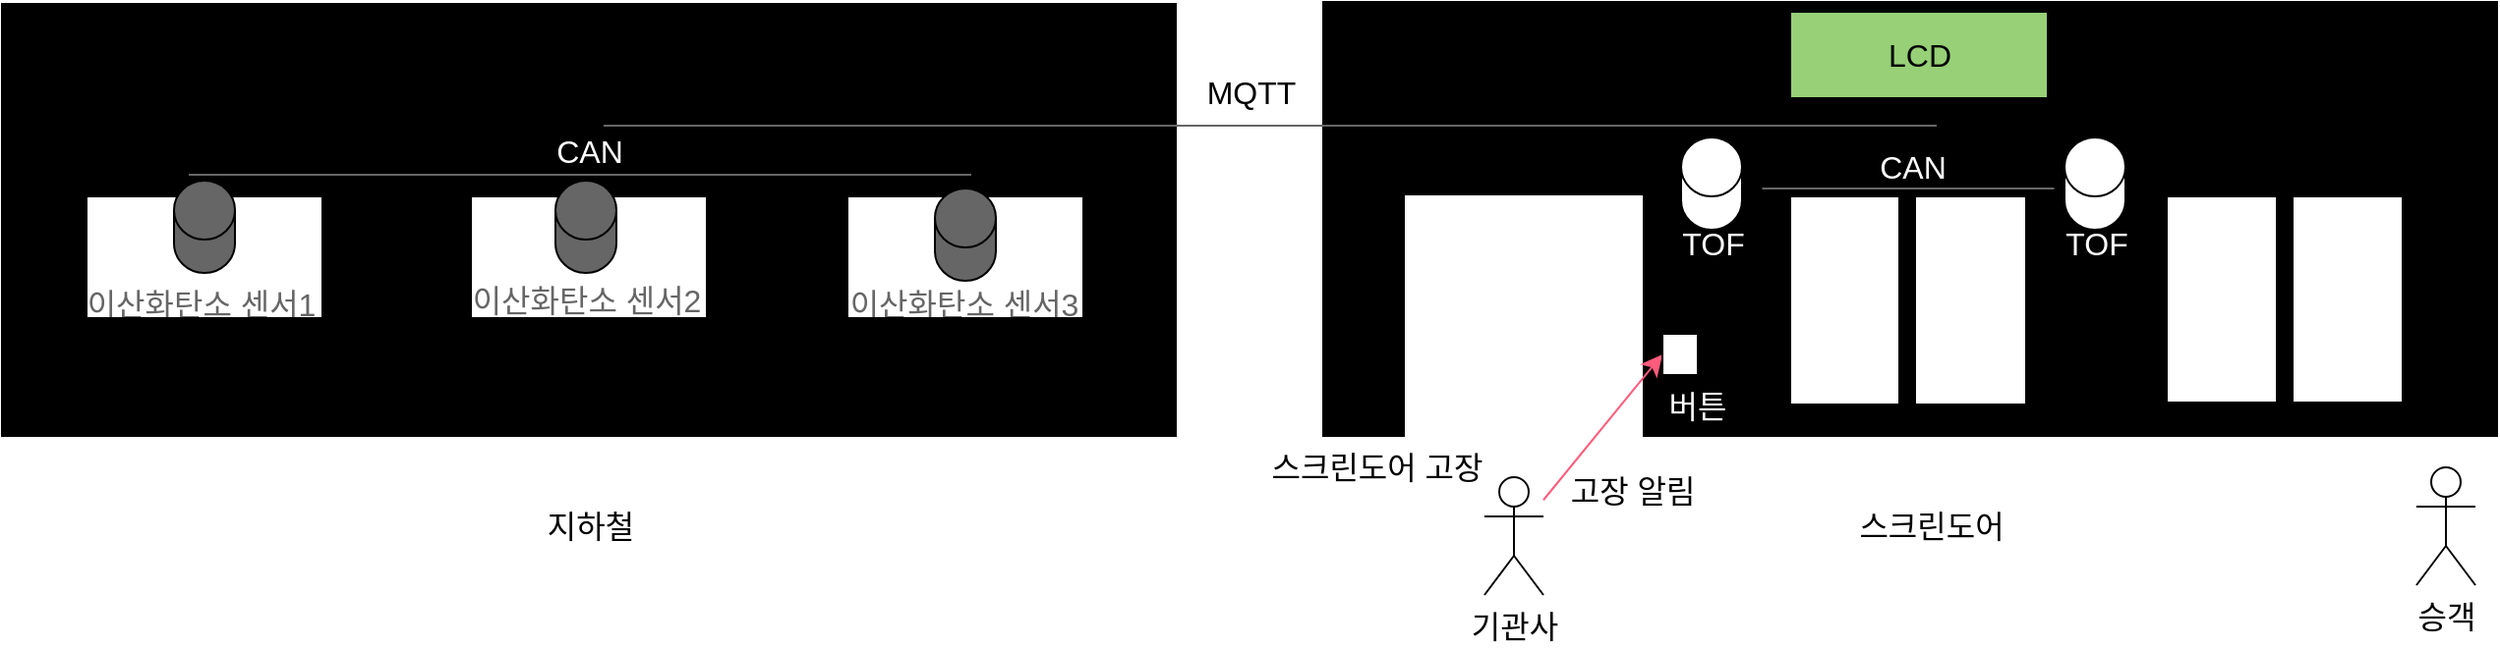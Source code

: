 <mxfile version="22.1.5" type="github">
  <diagram name="페이지-1" id="K-AlbiNvDhdfrvrRrDHl">
    <mxGraphModel dx="2226" dy="443" grid="0" gridSize="10" guides="1" tooltips="1" connect="1" arrows="1" fold="1" page="0" pageScale="1" pageWidth="827" pageHeight="1169" math="0" shadow="0">
      <root>
        <mxCell id="0" />
        <mxCell id="1" parent="0" />
        <mxCell id="7CfgPuuCXe2S4xMgSCTg-1" value="" style="whiteSpace=wrap;html=1;fontSize=16;fillColor=#000000;" vertex="1" parent="1">
          <mxGeometry x="169" y="711" width="597" height="221" as="geometry" />
        </mxCell>
        <mxCell id="7CfgPuuCXe2S4xMgSCTg-5" value="" style="rounded=0;whiteSpace=wrap;html=1;fontSize=16;strokeColor=#FFFFFF;" vertex="1" parent="1">
          <mxGeometry x="211" y="810" width="120" height="122" as="geometry" />
        </mxCell>
        <mxCell id="7CfgPuuCXe2S4xMgSCTg-46" value="" style="edgeStyle=none;curved=1;rounded=0;orthogonalLoop=1;jettySize=auto;html=1;fontSize=12;startSize=8;endSize=8;entryX=0;entryY=0.5;entryDx=0;entryDy=0;strokeColor=#FF5C7C;" edge="1" parent="1" source="7CfgPuuCXe2S4xMgSCTg-2" target="7CfgPuuCXe2S4xMgSCTg-44">
          <mxGeometry relative="1" as="geometry" />
        </mxCell>
        <mxCell id="7CfgPuuCXe2S4xMgSCTg-2" value="기관사" style="shape=umlActor;verticalLabelPosition=bottom;verticalAlign=top;html=1;outlineConnect=0;fontSize=16;" vertex="1" parent="1">
          <mxGeometry x="251" y="953" width="30" height="60" as="geometry" />
        </mxCell>
        <mxCell id="7CfgPuuCXe2S4xMgSCTg-3" value="승객" style="shape=umlActor;verticalLabelPosition=bottom;verticalAlign=top;html=1;outlineConnect=0;fontSize=16;" vertex="1" parent="1">
          <mxGeometry x="725" y="948" width="30" height="60" as="geometry" />
        </mxCell>
        <mxCell id="7CfgPuuCXe2S4xMgSCTg-6" value="" style="rounded=0;whiteSpace=wrap;html=1;fontSize=16;" vertex="1" parent="1">
          <mxGeometry x="406.5" y="810" width="120" height="122" as="geometry" />
        </mxCell>
        <mxCell id="7CfgPuuCXe2S4xMgSCTg-7" value="" style="rounded=0;whiteSpace=wrap;html=1;fontSize=16;" vertex="1" parent="1">
          <mxGeometry x="598" y="810" width="120" height="122" as="geometry" />
        </mxCell>
        <mxCell id="7CfgPuuCXe2S4xMgSCTg-8" value="" style="shape=cylinder3;whiteSpace=wrap;html=1;boundedLbl=1;backgroundOutline=1;size=15;fontSize=16;" vertex="1" parent="1">
          <mxGeometry x="351" y="780" width="31" height="47" as="geometry" />
        </mxCell>
        <mxCell id="7CfgPuuCXe2S4xMgSCTg-9" value="" style="shape=cylinder3;whiteSpace=wrap;html=1;boundedLbl=1;backgroundOutline=1;size=15;fontSize=16;" vertex="1" parent="1">
          <mxGeometry x="546" y="780" width="31" height="47" as="geometry" />
        </mxCell>
        <mxCell id="7CfgPuuCXe2S4xMgSCTg-10" value="" style="endArrow=none;html=1;rounded=0;fontSize=12;startSize=8;endSize=8;curved=1;strokeColor=#666666;" edge="1" parent="1">
          <mxGeometry width="50" height="50" relative="1" as="geometry">
            <mxPoint x="392.25" y="806" as="sourcePoint" />
            <mxPoint x="540.75" y="806" as="targetPoint" />
          </mxGeometry>
        </mxCell>
        <mxCell id="7CfgPuuCXe2S4xMgSCTg-11" value="&lt;font color=&quot;#ffffff&quot;&gt;CAN&lt;/font&gt;" style="text;html=1;strokeColor=none;fillColor=none;align=center;verticalAlign=middle;whiteSpace=wrap;rounded=0;fontSize=16;" vertex="1" parent="1">
          <mxGeometry x="439" y="780" width="60" height="30" as="geometry" />
        </mxCell>
        <mxCell id="7CfgPuuCXe2S4xMgSCTg-12" value="" style="whiteSpace=wrap;html=1;fontSize=16;fillColor=#000000;" vertex="1" parent="1">
          <mxGeometry x="-503" y="712" width="597" height="220" as="geometry" />
        </mxCell>
        <mxCell id="7CfgPuuCXe2S4xMgSCTg-13" value="" style="rounded=0;whiteSpace=wrap;html=1;fontSize=16;" vertex="1" parent="1">
          <mxGeometry x="-460" y="810" width="120" height="122" as="geometry" />
        </mxCell>
        <mxCell id="7CfgPuuCXe2S4xMgSCTg-14" value="" style="rounded=0;whiteSpace=wrap;html=1;fontSize=16;" vertex="1" parent="1">
          <mxGeometry x="-264.5" y="810" width="120" height="122" as="geometry" />
        </mxCell>
        <mxCell id="7CfgPuuCXe2S4xMgSCTg-15" value="" style="rounded=0;whiteSpace=wrap;html=1;fontSize=16;" vertex="1" parent="1">
          <mxGeometry x="-73" y="810" width="120" height="122" as="geometry" />
        </mxCell>
        <mxCell id="7CfgPuuCXe2S4xMgSCTg-16" value="" style="shape=cylinder3;whiteSpace=wrap;html=1;boundedLbl=1;backgroundOutline=1;size=15;fontSize=16;fillColor=#666666;" vertex="1" parent="1">
          <mxGeometry x="-415.5" y="802" width="31" height="47" as="geometry" />
        </mxCell>
        <mxCell id="7CfgPuuCXe2S4xMgSCTg-17" value="" style="shape=cylinder3;whiteSpace=wrap;html=1;boundedLbl=1;backgroundOutline=1;size=15;fontSize=16;fillColor=#666666;" vertex="1" parent="1">
          <mxGeometry x="-221.5" y="802" width="31" height="47" as="geometry" />
        </mxCell>
        <mxCell id="7CfgPuuCXe2S4xMgSCTg-18" value="" style="endArrow=none;html=1;rounded=0;fontSize=12;startSize=8;endSize=8;curved=1;strokeColor=#666666;" edge="1" parent="1">
          <mxGeometry width="50" height="50" relative="1" as="geometry">
            <mxPoint x="-408" y="799" as="sourcePoint" />
            <mxPoint x="-10" y="799" as="targetPoint" />
          </mxGeometry>
        </mxCell>
        <mxCell id="7CfgPuuCXe2S4xMgSCTg-19" value="&lt;font color=&quot;#ffffff&quot;&gt;CAN&lt;/font&gt;" style="text;html=1;strokeColor=none;fillColor=none;align=center;verticalAlign=middle;whiteSpace=wrap;rounded=0;fontSize=16;" vertex="1" parent="1">
          <mxGeometry x="-234.5" y="772" width="60" height="30" as="geometry" />
        </mxCell>
        <mxCell id="7CfgPuuCXe2S4xMgSCTg-21" value="" style="shape=cylinder3;whiteSpace=wrap;html=1;boundedLbl=1;backgroundOutline=1;size=15;fontSize=16;fillColor=#666666;" vertex="1" parent="1">
          <mxGeometry x="-28.5" y="806" width="31" height="47" as="geometry" />
        </mxCell>
        <mxCell id="7CfgPuuCXe2S4xMgSCTg-23" value="&lt;font color=&quot;#666666&quot;&gt;이산화탄소 센서1&lt;/font&gt;" style="text;html=1;align=center;verticalAlign=middle;resizable=0;points=[];autosize=1;strokeColor=none;fillColor=none;fontSize=16;" vertex="1" parent="1">
          <mxGeometry x="-474" y="849" width="143" height="31" as="geometry" />
        </mxCell>
        <mxCell id="7CfgPuuCXe2S4xMgSCTg-24" value="&lt;font color=&quot;#666666&quot;&gt;이산화탄소 센서2&lt;/font&gt;" style="text;html=1;align=center;verticalAlign=middle;resizable=0;points=[];autosize=1;strokeColor=none;fillColor=none;fontSize=16;" vertex="1" parent="1">
          <mxGeometry x="-277.5" y="847" width="143" height="31" as="geometry" />
        </mxCell>
        <mxCell id="7CfgPuuCXe2S4xMgSCTg-25" value="&lt;font color=&quot;#666666&quot;&gt;이산화탄소 센서3&lt;/font&gt;" style="text;html=1;align=center;verticalAlign=middle;resizable=0;points=[];autosize=1;strokeColor=none;fillColor=none;fontSize=16;" vertex="1" parent="1">
          <mxGeometry x="-86" y="849" width="143" height="31" as="geometry" />
        </mxCell>
        <mxCell id="7CfgPuuCXe2S4xMgSCTg-26" value="&lt;font color=&quot;#ffffff&quot;&gt;TOF&lt;/font&gt;" style="text;html=1;align=center;verticalAlign=middle;resizable=0;points=[];autosize=1;strokeColor=none;fillColor=none;fontSize=16;" vertex="1" parent="1">
          <mxGeometry x="341.5" y="818" width="50" height="31" as="geometry" />
        </mxCell>
        <mxCell id="7CfgPuuCXe2S4xMgSCTg-27" value="&lt;font color=&quot;#ffffff&quot;&gt;TOF&lt;/font&gt;" style="text;html=1;align=center;verticalAlign=middle;resizable=0;points=[];autosize=1;strokeColor=none;fillColor=none;fontSize=16;" vertex="1" parent="1">
          <mxGeometry x="536.5" y="818" width="50" height="31" as="geometry" />
        </mxCell>
        <mxCell id="7CfgPuuCXe2S4xMgSCTg-28" value="지하철" style="text;html=1;align=center;verticalAlign=middle;resizable=0;points=[];autosize=1;strokeColor=none;fillColor=none;fontSize=16;" vertex="1" parent="1">
          <mxGeometry x="-237.5" y="962.5" width="66" height="31" as="geometry" />
        </mxCell>
        <mxCell id="7CfgPuuCXe2S4xMgSCTg-29" value="스크린도어" style="text;html=1;align=center;verticalAlign=middle;resizable=0;points=[];autosize=1;strokeColor=none;fillColor=none;fontSize=16;" vertex="1" parent="1">
          <mxGeometry x="428.5" y="962.5" width="98" height="31" as="geometry" />
        </mxCell>
        <mxCell id="7CfgPuuCXe2S4xMgSCTg-31" value="" style="endArrow=none;html=1;rounded=0;fontSize=12;startSize=8;endSize=8;curved=1;strokeColor=#666666;" edge="1" parent="1">
          <mxGeometry width="50" height="50" relative="1" as="geometry">
            <mxPoint x="-197" y="774" as="sourcePoint" />
            <mxPoint x="481" y="774" as="targetPoint" />
          </mxGeometry>
        </mxCell>
        <mxCell id="7CfgPuuCXe2S4xMgSCTg-32" value="MQTT" style="text;html=1;align=center;verticalAlign=middle;resizable=0;points=[];autosize=1;strokeColor=none;fillColor=none;fontSize=16;" vertex="1" parent="1">
          <mxGeometry x="100" y="741" width="63" height="31" as="geometry" />
        </mxCell>
        <mxCell id="7CfgPuuCXe2S4xMgSCTg-33" value="LCD" style="whiteSpace=wrap;html=1;fontSize=16;fillColor=#97D077;" vertex="1" parent="1">
          <mxGeometry x="406.5" y="716" width="131" height="44" as="geometry" />
        </mxCell>
        <mxCell id="7CfgPuuCXe2S4xMgSCTg-35" value="" style="rounded=0;whiteSpace=wrap;html=1;fontSize=16;fillColor=#000000;" vertex="1" parent="1">
          <mxGeometry x="-73" y="872" width="120" height="60" as="geometry" />
        </mxCell>
        <mxCell id="7CfgPuuCXe2S4xMgSCTg-36" value="" style="rounded=0;whiteSpace=wrap;html=1;fontSize=16;fillColor=#000000;" vertex="1" parent="1">
          <mxGeometry x="-264.5" y="872" width="120" height="60" as="geometry" />
        </mxCell>
        <mxCell id="7CfgPuuCXe2S4xMgSCTg-37" value="" style="rounded=0;whiteSpace=wrap;html=1;fontSize=16;fillColor=#000000;" vertex="1" parent="1">
          <mxGeometry x="-460" y="872" width="120" height="60" as="geometry" />
        </mxCell>
        <mxCell id="7CfgPuuCXe2S4xMgSCTg-39" value="" style="rounded=0;whiteSpace=wrap;html=1;fontSize=16;fillColor=#000000;" vertex="1" parent="1">
          <mxGeometry x="406" y="916" width="120" height="16" as="geometry" />
        </mxCell>
        <mxCell id="7CfgPuuCXe2S4xMgSCTg-40" value="" style="rounded=0;whiteSpace=wrap;html=1;fontSize=16;fillColor=#000000;" vertex="1" parent="1">
          <mxGeometry x="598" y="915" width="120" height="17" as="geometry" />
        </mxCell>
        <mxCell id="7CfgPuuCXe2S4xMgSCTg-41" value="" style="rounded=0;whiteSpace=wrap;html=1;fontSize=16;fillColor=#000000;" vertex="1" parent="1">
          <mxGeometry x="462" y="811" width="8" height="121" as="geometry" />
        </mxCell>
        <mxCell id="7CfgPuuCXe2S4xMgSCTg-42" value="" style="rounded=0;whiteSpace=wrap;html=1;fontSize=16;fillColor=#000000;" vertex="1" parent="1">
          <mxGeometry x="654" y="810" width="8" height="121" as="geometry" />
        </mxCell>
        <mxCell id="7CfgPuuCXe2S4xMgSCTg-43" value="스크린도어 고장" style="text;html=1;align=center;verticalAlign=middle;resizable=0;points=[];autosize=1;strokeColor=none;fillColor=none;fontSize=16;" vertex="1" parent="1">
          <mxGeometry x="129" y="932" width="134" height="31" as="geometry" />
        </mxCell>
        <mxCell id="7CfgPuuCXe2S4xMgSCTg-44" value="" style="whiteSpace=wrap;html=1;fontSize=16;" vertex="1" parent="1">
          <mxGeometry x="341.5" y="880" width="18" height="21" as="geometry" />
        </mxCell>
        <mxCell id="7CfgPuuCXe2S4xMgSCTg-45" value="&lt;font color=&quot;#ffffff&quot;&gt;버튼&lt;/font&gt;" style="text;html=1;align=center;verticalAlign=middle;resizable=0;points=[];autosize=1;strokeColor=none;fillColor=none;fontSize=16;" vertex="1" parent="1">
          <mxGeometry x="334" y="901" width="50" height="31" as="geometry" />
        </mxCell>
        <mxCell id="7CfgPuuCXe2S4xMgSCTg-48" value="고장 알림" style="text;html=1;align=center;verticalAlign=middle;resizable=0;points=[];autosize=1;strokeColor=none;fillColor=none;fontSize=16;" vertex="1" parent="1">
          <mxGeometry x="283" y="944" width="86" height="31" as="geometry" />
        </mxCell>
      </root>
    </mxGraphModel>
  </diagram>
</mxfile>

